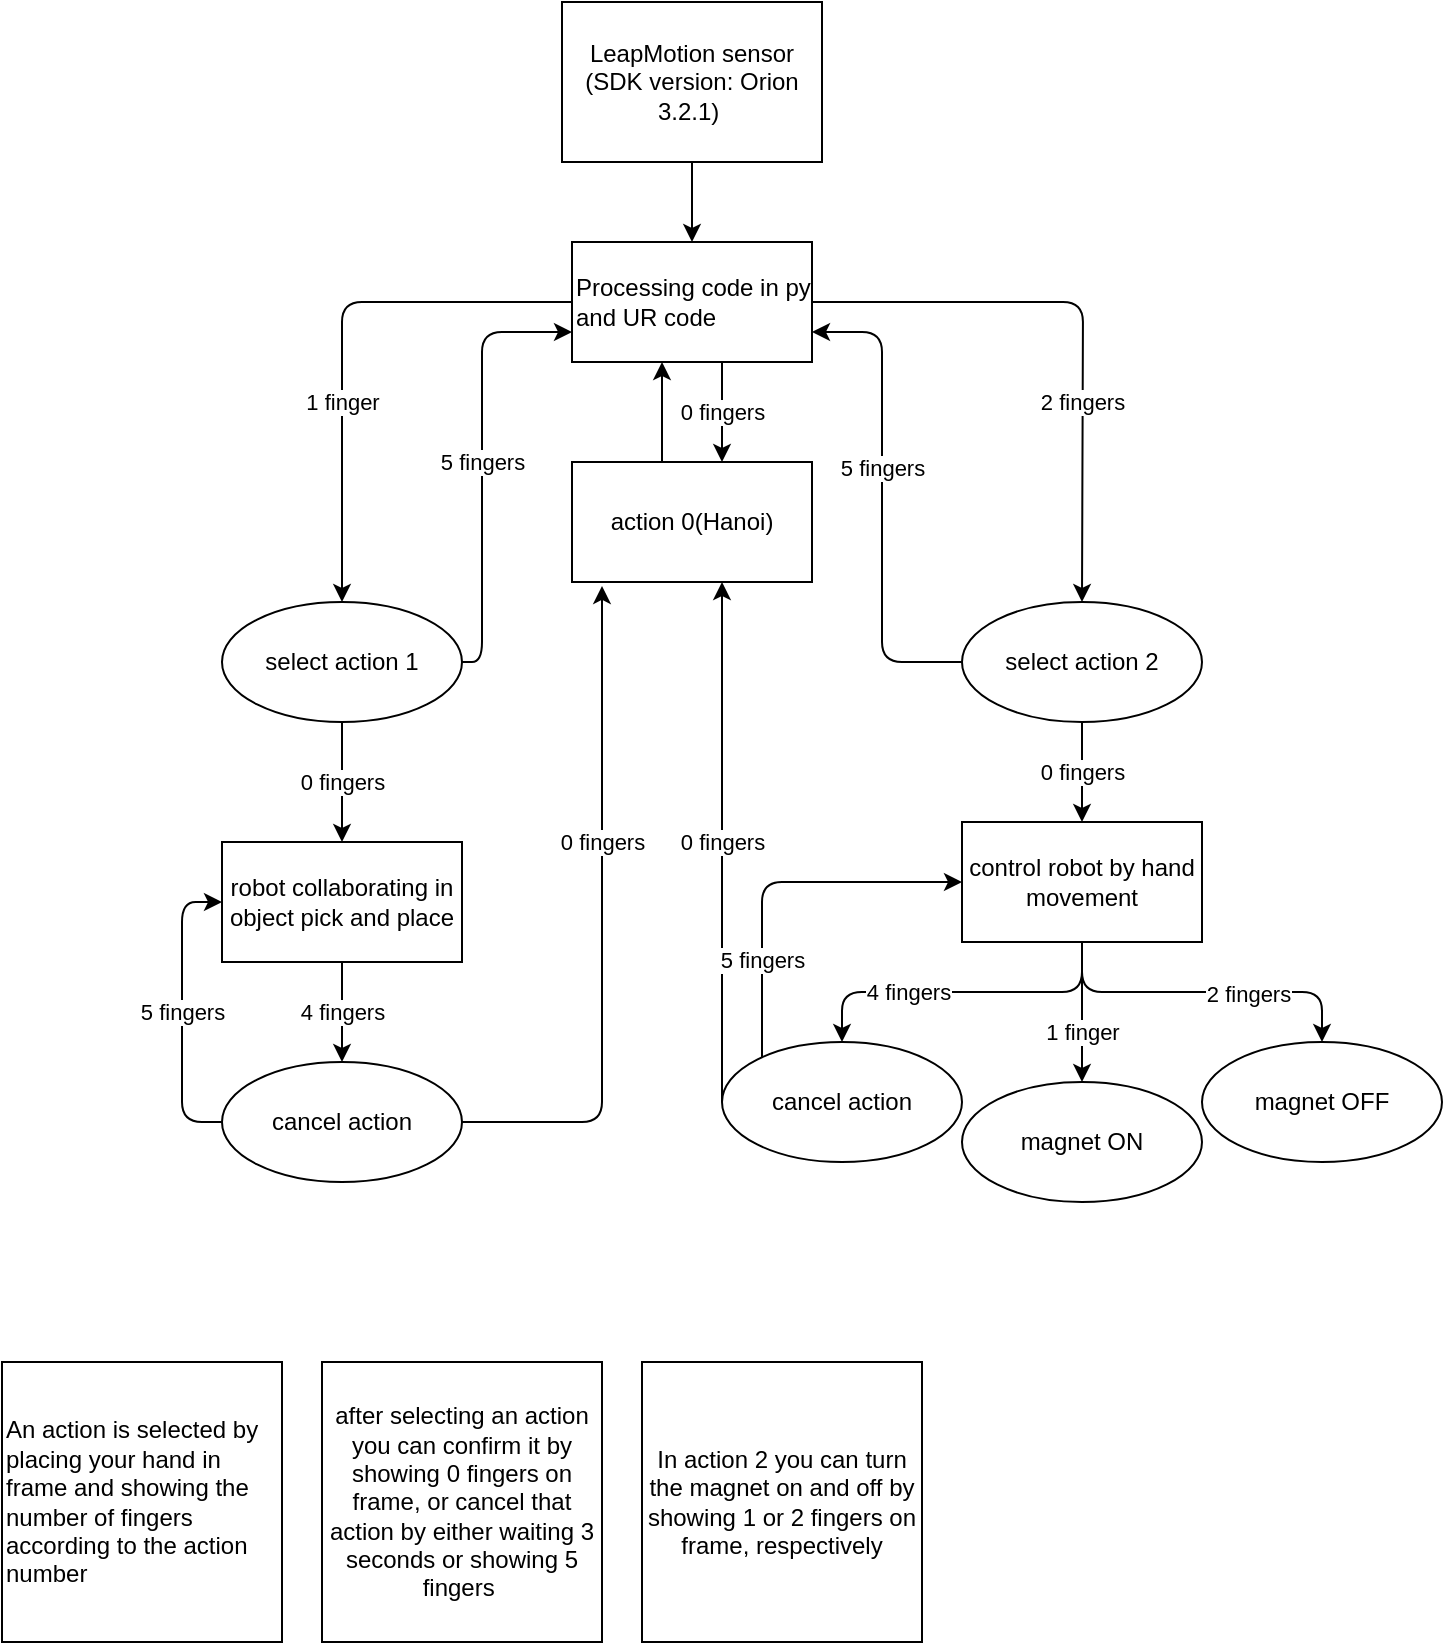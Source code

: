 <mxfile version="20.1.4" type="device"><diagram id="vFR9TlORndb7uaKx8me0" name="Page-1"><mxGraphModel dx="1422" dy="794" grid="1" gridSize="10" guides="1" tooltips="1" connect="1" arrows="1" fold="1" page="1" pageScale="1" pageWidth="850" pageHeight="1100" math="0" shadow="0"><root><mxCell id="0"/><mxCell id="1" parent="0"/><mxCell id="Wlkdy9tWHWBpa06RlWSQ-5" value="" style="edgeStyle=orthogonalEdgeStyle;orthogonalLoop=1;jettySize=auto;html=1;" edge="1" parent="1" source="Wlkdy9tWHWBpa06RlWSQ-1" target="Wlkdy9tWHWBpa06RlWSQ-4"><mxGeometry relative="1" as="geometry"/></mxCell><mxCell id="Wlkdy9tWHWBpa06RlWSQ-1" value="LeapMotion sensor&lt;br&gt;(SDK version: Orion 3.2.1)&amp;nbsp;" style="rounded=0;whiteSpace=wrap;html=1;align=center;" vertex="1" parent="1"><mxGeometry x="330" y="120" width="130" height="80" as="geometry"/></mxCell><mxCell id="Wlkdy9tWHWBpa06RlWSQ-13" value="0 fingers" style="edgeStyle=orthogonalEdgeStyle;orthogonalLoop=1;jettySize=auto;html=1;" edge="1" parent="1" source="Wlkdy9tWHWBpa06RlWSQ-4" target="Wlkdy9tWHWBpa06RlWSQ-12"><mxGeometry relative="1" as="geometry"><Array as="points"><mxPoint x="410" y="320"/><mxPoint x="410" y="320"/></Array></mxGeometry></mxCell><mxCell id="Wlkdy9tWHWBpa06RlWSQ-4" value="Processing code in py and UR code" style="whiteSpace=wrap;html=1;align=left;rounded=0;" vertex="1" parent="1"><mxGeometry x="335" y="240" width="120" height="60" as="geometry"/></mxCell><mxCell id="Wlkdy9tWHWBpa06RlWSQ-17" value="2 fingers" style="edgeStyle=orthogonalEdgeStyle;orthogonalLoop=1;jettySize=auto;html=1;exitX=1;exitY=0.5;exitDx=0;exitDy=0;" edge="1" parent="1" source="Wlkdy9tWHWBpa06RlWSQ-4"><mxGeometry x="0.298" relative="1" as="geometry"><mxPoint x="590" y="420" as="targetPoint"/><mxPoint as="offset"/></mxGeometry></mxCell><mxCell id="Wlkdy9tWHWBpa06RlWSQ-19" value="1 finger" style="edgeStyle=orthogonalEdgeStyle;orthogonalLoop=1;jettySize=auto;html=1;exitX=0;exitY=0.5;exitDx=0;exitDy=0;" edge="1" parent="1" source="Wlkdy9tWHWBpa06RlWSQ-4" target="Wlkdy9tWHWBpa06RlWSQ-18"><mxGeometry x="0.245" relative="1" as="geometry"><mxPoint x="330" y="270" as="sourcePoint"/><mxPoint as="offset"/></mxGeometry></mxCell><mxCell id="Wlkdy9tWHWBpa06RlWSQ-40" style="edgeStyle=orthogonalEdgeStyle;orthogonalLoop=1;jettySize=auto;html=1;" edge="1" parent="1" source="Wlkdy9tWHWBpa06RlWSQ-12"><mxGeometry relative="1" as="geometry"><mxPoint x="380" y="300" as="targetPoint"/><Array as="points"><mxPoint x="380" y="300"/></Array></mxGeometry></mxCell><mxCell id="Wlkdy9tWHWBpa06RlWSQ-12" value="action 0(Hanoi)" style="whiteSpace=wrap;html=1;align=center;rounded=0;" vertex="1" parent="1"><mxGeometry x="335" y="350" width="120" height="60" as="geometry"/></mxCell><mxCell id="Wlkdy9tWHWBpa06RlWSQ-22" value="0 fingers" style="edgeStyle=orthogonalEdgeStyle;orthogonalLoop=1;jettySize=auto;html=1;" edge="1" parent="1" source="Wlkdy9tWHWBpa06RlWSQ-18" target="Wlkdy9tWHWBpa06RlWSQ-21"><mxGeometry relative="1" as="geometry"/></mxCell><mxCell id="Wlkdy9tWHWBpa06RlWSQ-43" value="5 fingers" style="edgeStyle=orthogonalEdgeStyle;orthogonalLoop=1;jettySize=auto;html=1;exitX=1;exitY=0.5;exitDx=0;exitDy=0;entryX=0;entryY=0.75;entryDx=0;entryDy=0;" edge="1" parent="1" source="Wlkdy9tWHWBpa06RlWSQ-18" target="Wlkdy9tWHWBpa06RlWSQ-4"><mxGeometry relative="1" as="geometry"><mxPoint x="300" y="280" as="targetPoint"/><Array as="points"><mxPoint x="290" y="450"/><mxPoint x="290" y="285"/></Array></mxGeometry></mxCell><mxCell id="Wlkdy9tWHWBpa06RlWSQ-18" value="select action 1" style="ellipse;whiteSpace=wrap;html=1;align=center;rounded=0;" vertex="1" parent="1"><mxGeometry x="160" y="420" width="120" height="60" as="geometry"/></mxCell><mxCell id="Wlkdy9tWHWBpa06RlWSQ-24" value="0 fingers" style="edgeStyle=orthogonalEdgeStyle;orthogonalLoop=1;jettySize=auto;html=1;" edge="1" parent="1" source="Wlkdy9tWHWBpa06RlWSQ-20" target="Wlkdy9tWHWBpa06RlWSQ-23"><mxGeometry relative="1" as="geometry"/></mxCell><mxCell id="Wlkdy9tWHWBpa06RlWSQ-44" value="5 fingers" style="edgeStyle=orthogonalEdgeStyle;orthogonalLoop=1;jettySize=auto;html=1;exitX=0;exitY=0.5;exitDx=0;exitDy=0;entryX=1;entryY=0.75;entryDx=0;entryDy=0;" edge="1" parent="1" source="Wlkdy9tWHWBpa06RlWSQ-20" target="Wlkdy9tWHWBpa06RlWSQ-4"><mxGeometry x="0.146" relative="1" as="geometry"><Array as="points"><mxPoint x="490" y="450"/><mxPoint x="490" y="285"/></Array><mxPoint as="offset"/></mxGeometry></mxCell><mxCell id="Wlkdy9tWHWBpa06RlWSQ-20" value="select action 2" style="ellipse;whiteSpace=wrap;html=1;align=center;rounded=0;" vertex="1" parent="1"><mxGeometry x="530" y="420" width="120" height="60" as="geometry"/></mxCell><mxCell id="Wlkdy9tWHWBpa06RlWSQ-32" value="4 fingers" style="edgeStyle=orthogonalEdgeStyle;orthogonalLoop=1;jettySize=auto;html=1;" edge="1" parent="1" source="Wlkdy9tWHWBpa06RlWSQ-21" target="Wlkdy9tWHWBpa06RlWSQ-31"><mxGeometry relative="1" as="geometry"/></mxCell><mxCell id="Wlkdy9tWHWBpa06RlWSQ-21" value="robot collaborating in object pick and place" style="whiteSpace=wrap;html=1;align=center;rounded=0;" vertex="1" parent="1"><mxGeometry x="160" y="540" width="120" height="60" as="geometry"/></mxCell><mxCell id="Wlkdy9tWHWBpa06RlWSQ-26" value="" style="edgeStyle=orthogonalEdgeStyle;orthogonalLoop=1;jettySize=auto;html=1;" edge="1" parent="1" source="Wlkdy9tWHWBpa06RlWSQ-23" target="Wlkdy9tWHWBpa06RlWSQ-25"><mxGeometry relative="1" as="geometry"/></mxCell><mxCell id="Wlkdy9tWHWBpa06RlWSQ-39" value="2 fingers" style="edgeLabel;html=1;align=center;verticalAlign=middle;resizable=0;points=[];" vertex="1" connectable="0" parent="Wlkdy9tWHWBpa06RlWSQ-26"><mxGeometry x="0.263" y="-1" relative="1" as="geometry"><mxPoint as="offset"/></mxGeometry></mxCell><mxCell id="Wlkdy9tWHWBpa06RlWSQ-28" value="1 finger" style="edgeStyle=orthogonalEdgeStyle;orthogonalLoop=1;jettySize=auto;html=1;" edge="1" parent="1" source="Wlkdy9tWHWBpa06RlWSQ-23" target="Wlkdy9tWHWBpa06RlWSQ-27"><mxGeometry x="0.273" relative="1" as="geometry"><mxPoint as="offset"/></mxGeometry></mxCell><mxCell id="Wlkdy9tWHWBpa06RlWSQ-30" value="4 fingers" style="edgeStyle=orthogonalEdgeStyle;orthogonalLoop=1;jettySize=auto;html=1;" edge="1" parent="1" source="Wlkdy9tWHWBpa06RlWSQ-23" target="Wlkdy9tWHWBpa06RlWSQ-29"><mxGeometry x="0.316" relative="1" as="geometry"><mxPoint as="offset"/></mxGeometry></mxCell><mxCell id="Wlkdy9tWHWBpa06RlWSQ-23" value="control robot by hand movement" style="whiteSpace=wrap;html=1;align=center;rounded=0;" vertex="1" parent="1"><mxGeometry x="530" y="530" width="120" height="60" as="geometry"/></mxCell><mxCell id="Wlkdy9tWHWBpa06RlWSQ-25" value="magnet OFF" style="ellipse;whiteSpace=wrap;html=1;align=center;rounded=0;" vertex="1" parent="1"><mxGeometry x="650" y="640" width="120" height="60" as="geometry"/></mxCell><mxCell id="Wlkdy9tWHWBpa06RlWSQ-27" value="magnet ON" style="ellipse;whiteSpace=wrap;html=1;align=center;rounded=0;" vertex="1" parent="1"><mxGeometry x="530" y="660" width="120" height="60" as="geometry"/></mxCell><mxCell id="Wlkdy9tWHWBpa06RlWSQ-35" value="0 fingers" style="edgeStyle=orthogonalEdgeStyle;orthogonalLoop=1;jettySize=auto;html=1;" edge="1" parent="1" source="Wlkdy9tWHWBpa06RlWSQ-29"><mxGeometry relative="1" as="geometry"><mxPoint x="410" y="410" as="targetPoint"/><Array as="points"><mxPoint x="410" y="410"/></Array></mxGeometry></mxCell><mxCell id="Wlkdy9tWHWBpa06RlWSQ-41" value="5 fingers" style="edgeStyle=orthogonalEdgeStyle;orthogonalLoop=1;jettySize=auto;html=1;entryX=0;entryY=0.5;entryDx=0;entryDy=0;" edge="1" parent="1" source="Wlkdy9tWHWBpa06RlWSQ-29" target="Wlkdy9tWHWBpa06RlWSQ-23"><mxGeometry x="-0.482" relative="1" as="geometry"><mxPoint x="500" y="550" as="targetPoint"/><Array as="points"><mxPoint x="430" y="560"/></Array><mxPoint as="offset"/></mxGeometry></mxCell><mxCell id="Wlkdy9tWHWBpa06RlWSQ-29" value="cancel action" style="ellipse;whiteSpace=wrap;html=1;align=center;rounded=0;" vertex="1" parent="1"><mxGeometry x="410" y="640" width="120" height="60" as="geometry"/></mxCell><mxCell id="Wlkdy9tWHWBpa06RlWSQ-33" value="0 fingers" style="edgeStyle=orthogonalEdgeStyle;orthogonalLoop=1;jettySize=auto;html=1;entryX=0.125;entryY=1.033;entryDx=0;entryDy=0;entryPerimeter=0;" edge="1" parent="1" source="Wlkdy9tWHWBpa06RlWSQ-31" target="Wlkdy9tWHWBpa06RlWSQ-12"><mxGeometry x="0.242" relative="1" as="geometry"><mxPoint as="offset"/></mxGeometry></mxCell><mxCell id="Wlkdy9tWHWBpa06RlWSQ-42" value="5 fingers" style="edgeStyle=orthogonalEdgeStyle;orthogonalLoop=1;jettySize=auto;html=1;entryX=0;entryY=0.5;entryDx=0;entryDy=0;" edge="1" parent="1" source="Wlkdy9tWHWBpa06RlWSQ-31" target="Wlkdy9tWHWBpa06RlWSQ-21"><mxGeometry relative="1" as="geometry"><Array as="points"><mxPoint x="140" y="680"/><mxPoint x="140" y="570"/></Array></mxGeometry></mxCell><mxCell id="Wlkdy9tWHWBpa06RlWSQ-31" value="cancel action" style="ellipse;whiteSpace=wrap;html=1;rounded=0;" vertex="1" parent="1"><mxGeometry x="160" y="650" width="120" height="60" as="geometry"/></mxCell><mxCell id="Wlkdy9tWHWBpa06RlWSQ-36" value="An action is selected by placing your hand in frame and showing the number of fingers according to the action number&amp;nbsp;" style="whiteSpace=wrap;html=1;aspect=fixed;align=left;" vertex="1" parent="1"><mxGeometry x="50" y="800" width="140" height="140" as="geometry"/></mxCell><mxCell id="Wlkdy9tWHWBpa06RlWSQ-37" value="after selecting an action you can confirm it by showing 0 fingers on frame, or cancel that action by either waiting 3 seconds or showing 5 fingers&amp;nbsp;" style="whiteSpace=wrap;html=1;aspect=fixed;" vertex="1" parent="1"><mxGeometry x="210" y="800" width="140" height="140" as="geometry"/></mxCell><mxCell id="Wlkdy9tWHWBpa06RlWSQ-38" value="In action 2 you can turn the magnet on and off by showing 1 or 2 fingers on frame, respectively" style="whiteSpace=wrap;html=1;aspect=fixed;" vertex="1" parent="1"><mxGeometry x="370" y="800" width="140" height="140" as="geometry"/></mxCell></root></mxGraphModel></diagram></mxfile>